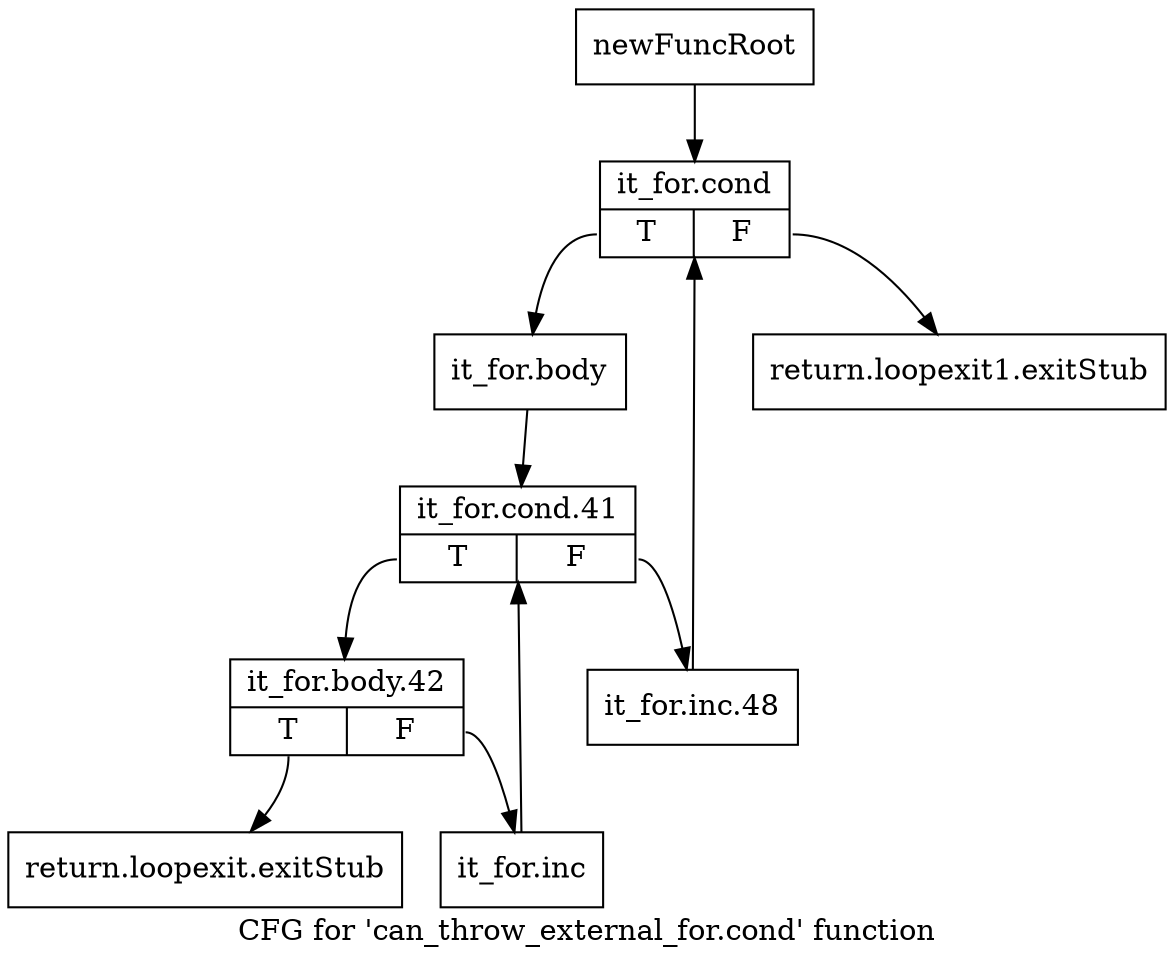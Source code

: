digraph "CFG for 'can_throw_external_for.cond' function" {
	label="CFG for 'can_throw_external_for.cond' function";

	Node0xacb3b90 [shape=record,label="{newFuncRoot}"];
	Node0xacb3b90 -> Node0xacb40f0;
	Node0xacb4050 [shape=record,label="{return.loopexit1.exitStub}"];
	Node0xacb40a0 [shape=record,label="{return.loopexit.exitStub}"];
	Node0xacb40f0 [shape=record,label="{it_for.cond|{<s0>T|<s1>F}}"];
	Node0xacb40f0:s0 -> Node0xacb4140;
	Node0xacb40f0:s1 -> Node0xacb4050;
	Node0xacb4140 [shape=record,label="{it_for.body}"];
	Node0xacb4140 -> Node0xacb4190;
	Node0xacb4190 [shape=record,label="{it_for.cond.41|{<s0>T|<s1>F}}"];
	Node0xacb4190:s0 -> Node0xacb4230;
	Node0xacb4190:s1 -> Node0xacb41e0;
	Node0xacb41e0 [shape=record,label="{it_for.inc.48}"];
	Node0xacb41e0 -> Node0xacb40f0;
	Node0xacb4230 [shape=record,label="{it_for.body.42|{<s0>T|<s1>F}}"];
	Node0xacb4230:s0 -> Node0xacb40a0;
	Node0xacb4230:s1 -> Node0xacb4280;
	Node0xacb4280 [shape=record,label="{it_for.inc}"];
	Node0xacb4280 -> Node0xacb4190;
}
